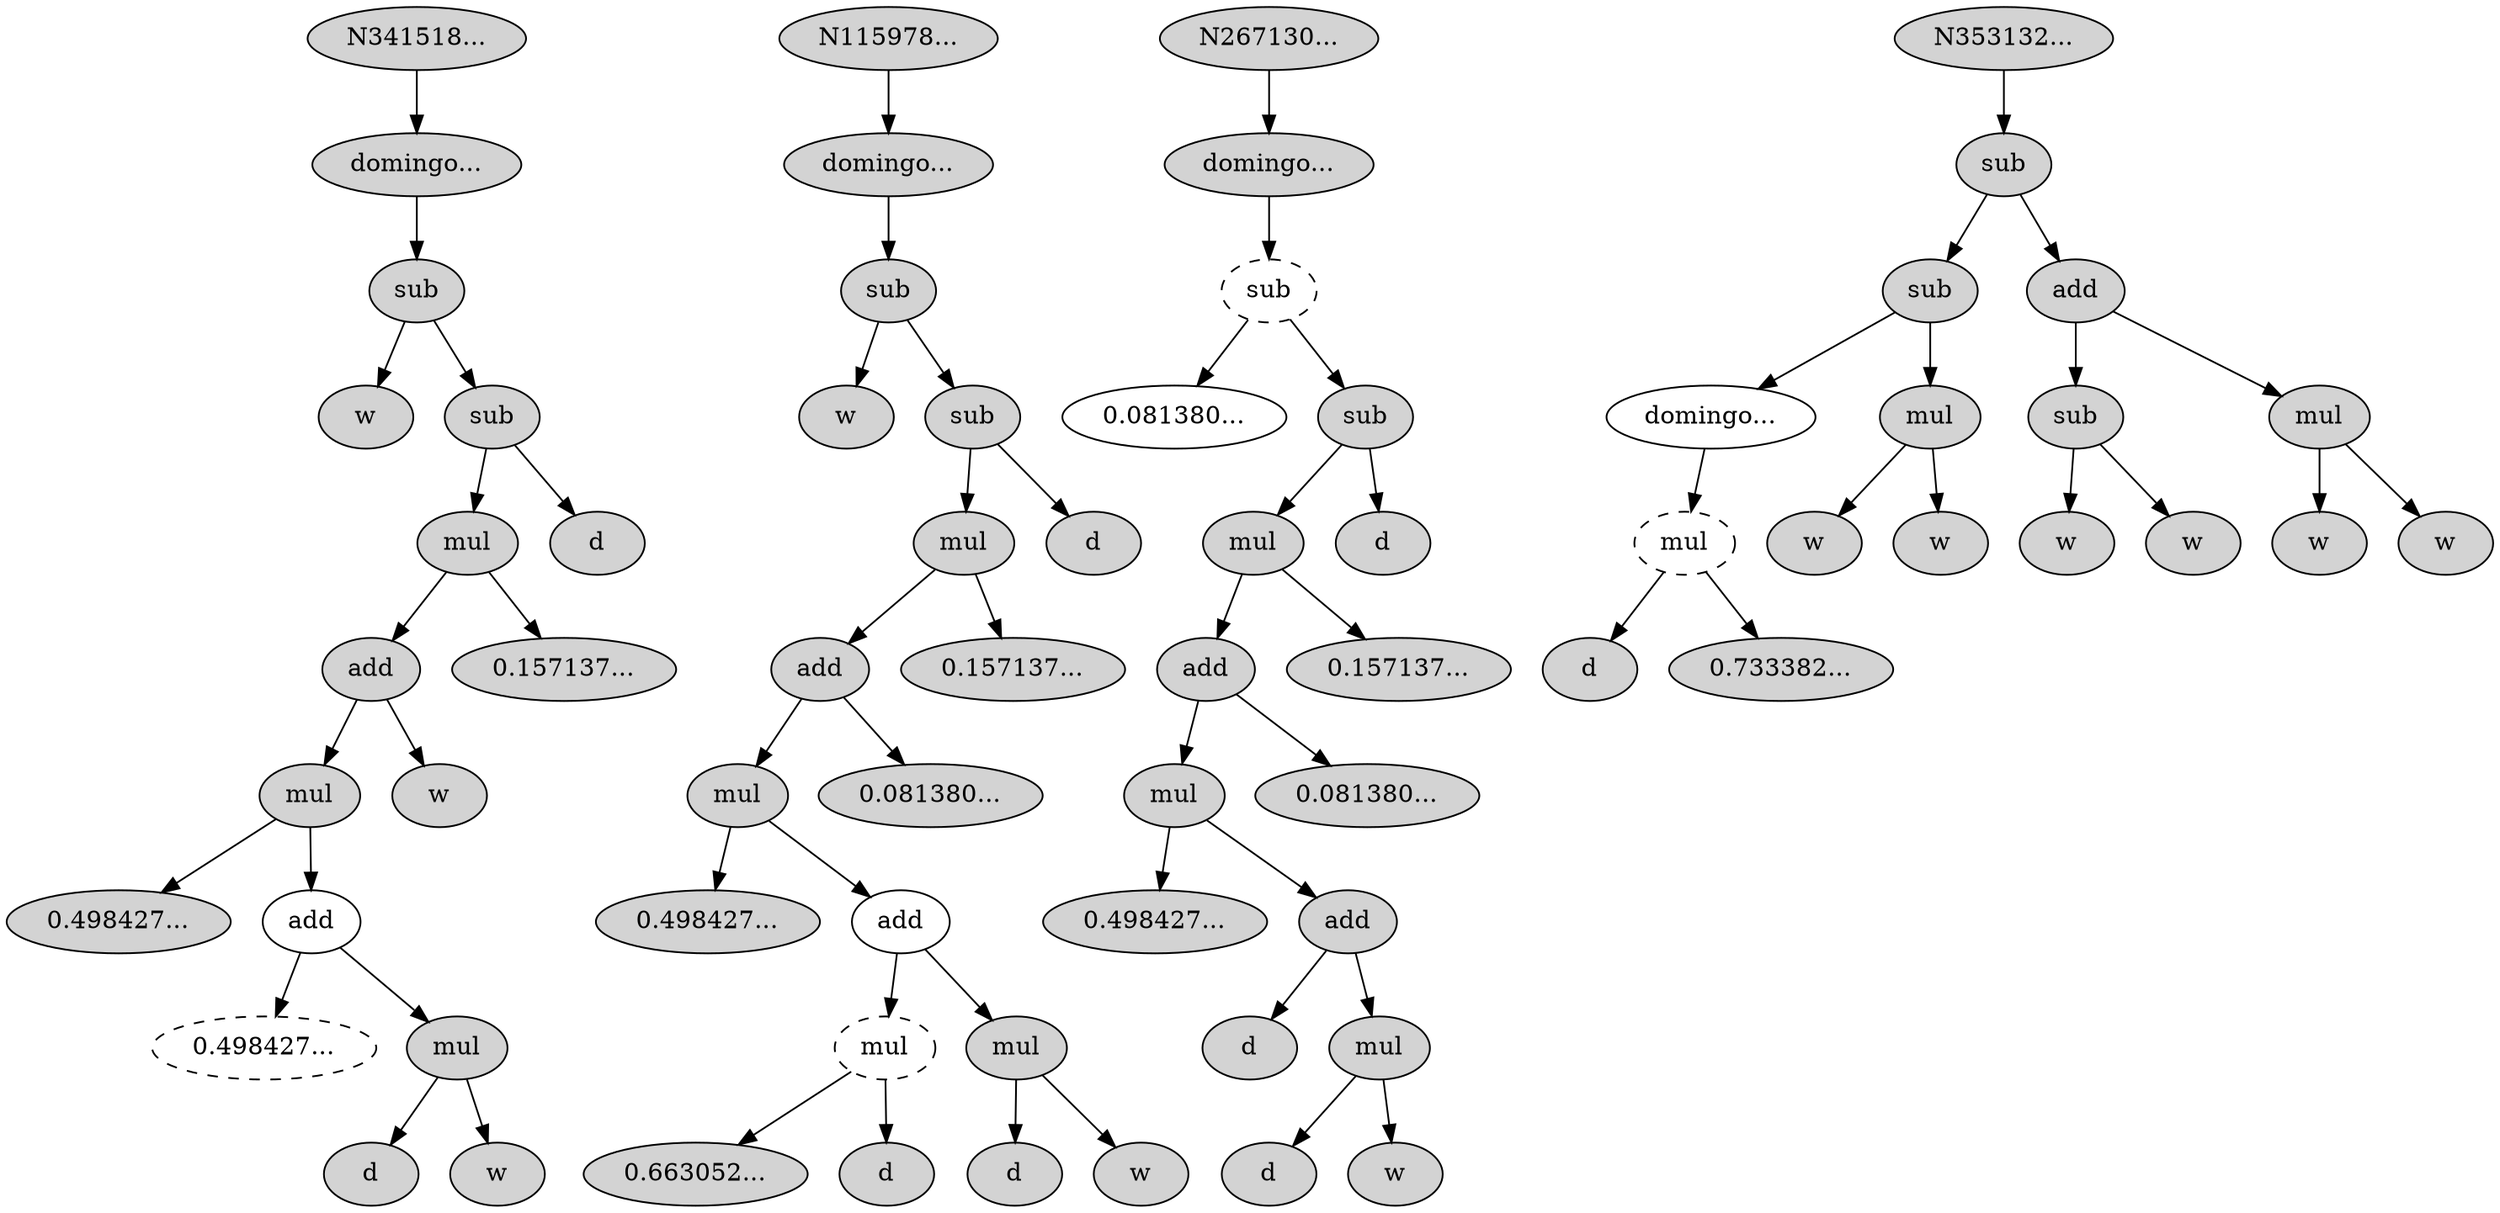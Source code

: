 digraph Population_4 {
N341518[ style="filled"  label="N341518..."];
N341518 -> N341519;
N341519[ style="filled"  label="domingo..."];
N341519 -> N341520;
N341520[ style="filled"  label="sub"];
N341520 -> N341521;
N341521[ style="filled"  label="w"];
N341520 -> N341522;
N341522[ style="filled"  label="sub"];
N341522 -> N341523;
N341523[ style="filled"  label="mul"];
N341523 -> N341524;
N341524[ style="filled"  label="add"];
N341524 -> N341525;
N341525[ style="filled"  label="mul"];
N341525 -> N341526;
N341526[ style="filled"  label="0.498427..."];
N341525 -> N341527;
N341527[ style="solid"  label="add"];
N341527 -> N341545;
N341545[ style="dashed"  label="0.498427..."];
N341527 -> N341531;
N341531[ style="filled"  label="mul"];
N341531 -> N341532;
N341532[ style="filled"  label="d"];
N341531 -> N341533;
N341533[ style="filled"  label="w"];
N341524 -> N341534;
N341534[ style="filled"  label="w"];
N341523 -> N341535;
N341535[ style="filled"  label="0.157137..."];
N341522 -> N341536;
N341536[ style="filled"  label="d"];

N115978[ style="filled"  label="N115978..."];
N115978 -> N115979;
N115979[ style="filled"  label="domingo..."];
N115979 -> N115980;
N115980[ style="filled"  label="sub"];
N115980 -> N115981;
N115981[ style="filled"  label="w"];
N115980 -> N115982;
N115982[ style="filled"  label="sub"];
N115982 -> N115983;
N115983[ style="filled"  label="mul"];
N115983 -> N115984;
N115984[ style="filled"  label="add"];
N115984 -> N115985;
N115985[ style="filled"  label="mul"];
N115985 -> N115986;
N115986[ style="filled"  label="0.498427..."];
N115985 -> N115987;
N115987[ style="solid"  label="add"];
N115987 -> N115997;
N115997[ style="dashed"  label="mul"];
N115997 -> N115998;
N115998[ style="filled"  label="0.663052..."];
N115997 -> N115999;
N115999[ style="filled"  label="d"];
N115987 -> N115989;
N115989[ style="filled"  label="mul"];
N115989 -> N115990;
N115990[ style="filled"  label="d"];
N115989 -> N115991;
N115991[ style="filled"  label="w"];
N115984 -> N115992;
N115992[ style="filled"  label="0.081380..."];
N115983 -> N115993;
N115993[ style="filled"  label="0.157137..."];
N115982 -> N115994;
N115994[ style="filled"  label="d"];

N267130[ style="filled"  label="N267130..."];
N267130 -> N267131;
N267131[ style="filled"  label="domingo..."];
N267131 -> N267132;
N267132[ style="dashed"  label="sub"];
N267132 -> N267127;
N267127[ style="solid"  label="0.081380..."];
N267132 -> N267134;
N267134[ style="filled"  label="sub"];
N267134 -> N267135;
N267135[ style="filled"  label="mul"];
N267135 -> N267136;
N267136[ style="filled"  label="add"];
N267136 -> N267137;
N267137[ style="filled"  label="mul"];
N267137 -> N267138;
N267138[ style="filled"  label="0.498427..."];
N267137 -> N267139;
N267139[ style="filled"  label="add"];
N267139 -> N267140;
N267140[ style="filled"  label="d"];
N267139 -> N267141;
N267141[ style="filled"  label="mul"];
N267141 -> N267142;
N267142[ style="filled"  label="d"];
N267141 -> N267143;
N267143[ style="filled"  label="w"];
N267136 -> N267144;
N267144[ style="filled"  label="0.081380..."];
N267135 -> N267145;
N267145[ style="filled"  label="0.157137..."];
N267134 -> N267146;
N267146[ style="filled"  label="d"];

N353132[ style="filled"  label="N353132..."];
N353132 -> N353133;
N353133[ style="filled"  label="sub"];
N353133 -> N353134;
N353134[ style="filled"  label="sub"];
N353134 -> N353135;
N353135[ style="solid"  label="domingo..."];
N353135 -> N353151;
N353151[ style="dashed"  label="mul"];
N353151 -> N353152;
N353152[ style="filled"  label="d"];
N353151 -> N353153;
N353153[ style="filled"  label="0.733382..."];
N353134 -> N353137;
N353137[ style="filled"  label="mul"];
N353137 -> N353138;
N353138[ style="filled"  label="w"];
N353137 -> N353139;
N353139[ style="filled"  label="w"];
N353133 -> N353140;
N353140[ style="filled"  label="add"];
N353140 -> N353141;
N353141[ style="filled"  label="sub"];
N353141 -> N353142;
N353142[ style="filled"  label="w"];
N353141 -> N353143;
N353143[ style="filled"  label="w"];
N353140 -> N353144;
N353144[ style="filled"  label="mul"];
N353144 -> N353145;
N353145[ style="filled"  label="w"];
N353144 -> N353146;
N353146[ style="filled"  label="w"];

}
